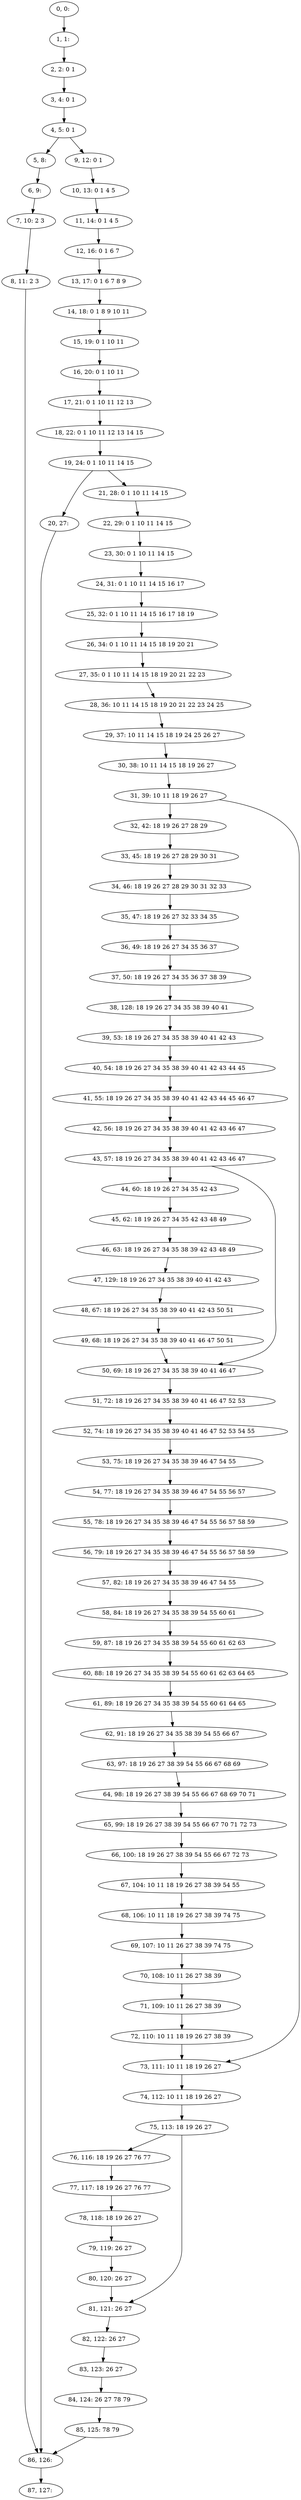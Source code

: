 digraph G {
0[label="0, 0: "];
1[label="1, 1: "];
2[label="2, 2: 0 1 "];
3[label="3, 4: 0 1 "];
4[label="4, 5: 0 1 "];
5[label="5, 8: "];
6[label="6, 9: "];
7[label="7, 10: 2 3 "];
8[label="8, 11: 2 3 "];
9[label="9, 12: 0 1 "];
10[label="10, 13: 0 1 4 5 "];
11[label="11, 14: 0 1 4 5 "];
12[label="12, 16: 0 1 6 7 "];
13[label="13, 17: 0 1 6 7 8 9 "];
14[label="14, 18: 0 1 8 9 10 11 "];
15[label="15, 19: 0 1 10 11 "];
16[label="16, 20: 0 1 10 11 "];
17[label="17, 21: 0 1 10 11 12 13 "];
18[label="18, 22: 0 1 10 11 12 13 14 15 "];
19[label="19, 24: 0 1 10 11 14 15 "];
20[label="20, 27: "];
21[label="21, 28: 0 1 10 11 14 15 "];
22[label="22, 29: 0 1 10 11 14 15 "];
23[label="23, 30: 0 1 10 11 14 15 "];
24[label="24, 31: 0 1 10 11 14 15 16 17 "];
25[label="25, 32: 0 1 10 11 14 15 16 17 18 19 "];
26[label="26, 34: 0 1 10 11 14 15 18 19 20 21 "];
27[label="27, 35: 0 1 10 11 14 15 18 19 20 21 22 23 "];
28[label="28, 36: 10 11 14 15 18 19 20 21 22 23 24 25 "];
29[label="29, 37: 10 11 14 15 18 19 24 25 26 27 "];
30[label="30, 38: 10 11 14 15 18 19 26 27 "];
31[label="31, 39: 10 11 18 19 26 27 "];
32[label="32, 42: 18 19 26 27 28 29 "];
33[label="33, 45: 18 19 26 27 28 29 30 31 "];
34[label="34, 46: 18 19 26 27 28 29 30 31 32 33 "];
35[label="35, 47: 18 19 26 27 32 33 34 35 "];
36[label="36, 49: 18 19 26 27 34 35 36 37 "];
37[label="37, 50: 18 19 26 27 34 35 36 37 38 39 "];
38[label="38, 128: 18 19 26 27 34 35 38 39 40 41 "];
39[label="39, 53: 18 19 26 27 34 35 38 39 40 41 42 43 "];
40[label="40, 54: 18 19 26 27 34 35 38 39 40 41 42 43 44 45 "];
41[label="41, 55: 18 19 26 27 34 35 38 39 40 41 42 43 44 45 46 47 "];
42[label="42, 56: 18 19 26 27 34 35 38 39 40 41 42 43 46 47 "];
43[label="43, 57: 18 19 26 27 34 35 38 39 40 41 42 43 46 47 "];
44[label="44, 60: 18 19 26 27 34 35 42 43 "];
45[label="45, 62: 18 19 26 27 34 35 42 43 48 49 "];
46[label="46, 63: 18 19 26 27 34 35 38 39 42 43 48 49 "];
47[label="47, 129: 18 19 26 27 34 35 38 39 40 41 42 43 "];
48[label="48, 67: 18 19 26 27 34 35 38 39 40 41 42 43 50 51 "];
49[label="49, 68: 18 19 26 27 34 35 38 39 40 41 46 47 50 51 "];
50[label="50, 69: 18 19 26 27 34 35 38 39 40 41 46 47 "];
51[label="51, 72: 18 19 26 27 34 35 38 39 40 41 46 47 52 53 "];
52[label="52, 74: 18 19 26 27 34 35 38 39 40 41 46 47 52 53 54 55 "];
53[label="53, 75: 18 19 26 27 34 35 38 39 46 47 54 55 "];
54[label="54, 77: 18 19 26 27 34 35 38 39 46 47 54 55 56 57 "];
55[label="55, 78: 18 19 26 27 34 35 38 39 46 47 54 55 56 57 58 59 "];
56[label="56, 79: 18 19 26 27 34 35 38 39 46 47 54 55 56 57 58 59 "];
57[label="57, 82: 18 19 26 27 34 35 38 39 46 47 54 55 "];
58[label="58, 84: 18 19 26 27 34 35 38 39 54 55 60 61 "];
59[label="59, 87: 18 19 26 27 34 35 38 39 54 55 60 61 62 63 "];
60[label="60, 88: 18 19 26 27 34 35 38 39 54 55 60 61 62 63 64 65 "];
61[label="61, 89: 18 19 26 27 34 35 38 39 54 55 60 61 64 65 "];
62[label="62, 91: 18 19 26 27 34 35 38 39 54 55 66 67 "];
63[label="63, 97: 18 19 26 27 38 39 54 55 66 67 68 69 "];
64[label="64, 98: 18 19 26 27 38 39 54 55 66 67 68 69 70 71 "];
65[label="65, 99: 18 19 26 27 38 39 54 55 66 67 70 71 72 73 "];
66[label="66, 100: 18 19 26 27 38 39 54 55 66 67 72 73 "];
67[label="67, 104: 10 11 18 19 26 27 38 39 54 55 "];
68[label="68, 106: 10 11 18 19 26 27 38 39 74 75 "];
69[label="69, 107: 10 11 26 27 38 39 74 75 "];
70[label="70, 108: 10 11 26 27 38 39 "];
71[label="71, 109: 10 11 26 27 38 39 "];
72[label="72, 110: 10 11 18 19 26 27 38 39 "];
73[label="73, 111: 10 11 18 19 26 27 "];
74[label="74, 112: 10 11 18 19 26 27 "];
75[label="75, 113: 18 19 26 27 "];
76[label="76, 116: 18 19 26 27 76 77 "];
77[label="77, 117: 18 19 26 27 76 77 "];
78[label="78, 118: 18 19 26 27 "];
79[label="79, 119: 26 27 "];
80[label="80, 120: 26 27 "];
81[label="81, 121: 26 27 "];
82[label="82, 122: 26 27 "];
83[label="83, 123: 26 27 "];
84[label="84, 124: 26 27 78 79 "];
85[label="85, 125: 78 79 "];
86[label="86, 126: "];
87[label="87, 127: "];
0->1 ;
1->2 ;
2->3 ;
3->4 ;
4->5 ;
4->9 ;
5->6 ;
6->7 ;
7->8 ;
8->86 ;
9->10 ;
10->11 ;
11->12 ;
12->13 ;
13->14 ;
14->15 ;
15->16 ;
16->17 ;
17->18 ;
18->19 ;
19->20 ;
19->21 ;
20->86 ;
21->22 ;
22->23 ;
23->24 ;
24->25 ;
25->26 ;
26->27 ;
27->28 ;
28->29 ;
29->30 ;
30->31 ;
31->32 ;
31->73 ;
32->33 ;
33->34 ;
34->35 ;
35->36 ;
36->37 ;
37->38 ;
38->39 ;
39->40 ;
40->41 ;
41->42 ;
42->43 ;
43->44 ;
43->50 ;
44->45 ;
45->46 ;
46->47 ;
47->48 ;
48->49 ;
49->50 ;
50->51 ;
51->52 ;
52->53 ;
53->54 ;
54->55 ;
55->56 ;
56->57 ;
57->58 ;
58->59 ;
59->60 ;
60->61 ;
61->62 ;
62->63 ;
63->64 ;
64->65 ;
65->66 ;
66->67 ;
67->68 ;
68->69 ;
69->70 ;
70->71 ;
71->72 ;
72->73 ;
73->74 ;
74->75 ;
75->76 ;
75->81 ;
76->77 ;
77->78 ;
78->79 ;
79->80 ;
80->81 ;
81->82 ;
82->83 ;
83->84 ;
84->85 ;
85->86 ;
86->87 ;
}
